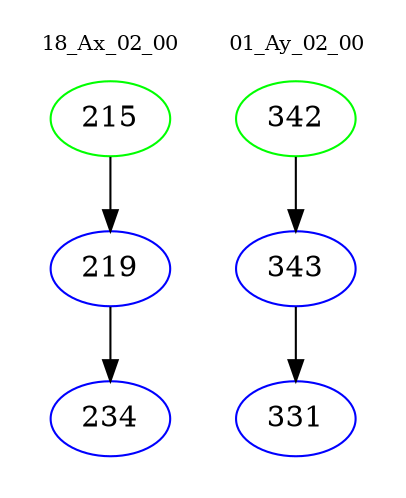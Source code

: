 digraph{
subgraph cluster_0 {
color = white
label = "18_Ax_02_00";
fontsize=10;
T0_215 [label="215", color="green"]
T0_215 -> T0_219 [color="black"]
T0_219 [label="219", color="blue"]
T0_219 -> T0_234 [color="black"]
T0_234 [label="234", color="blue"]
}
subgraph cluster_1 {
color = white
label = "01_Ay_02_00";
fontsize=10;
T1_342 [label="342", color="green"]
T1_342 -> T1_343 [color="black"]
T1_343 [label="343", color="blue"]
T1_343 -> T1_331 [color="black"]
T1_331 [label="331", color="blue"]
}
}
